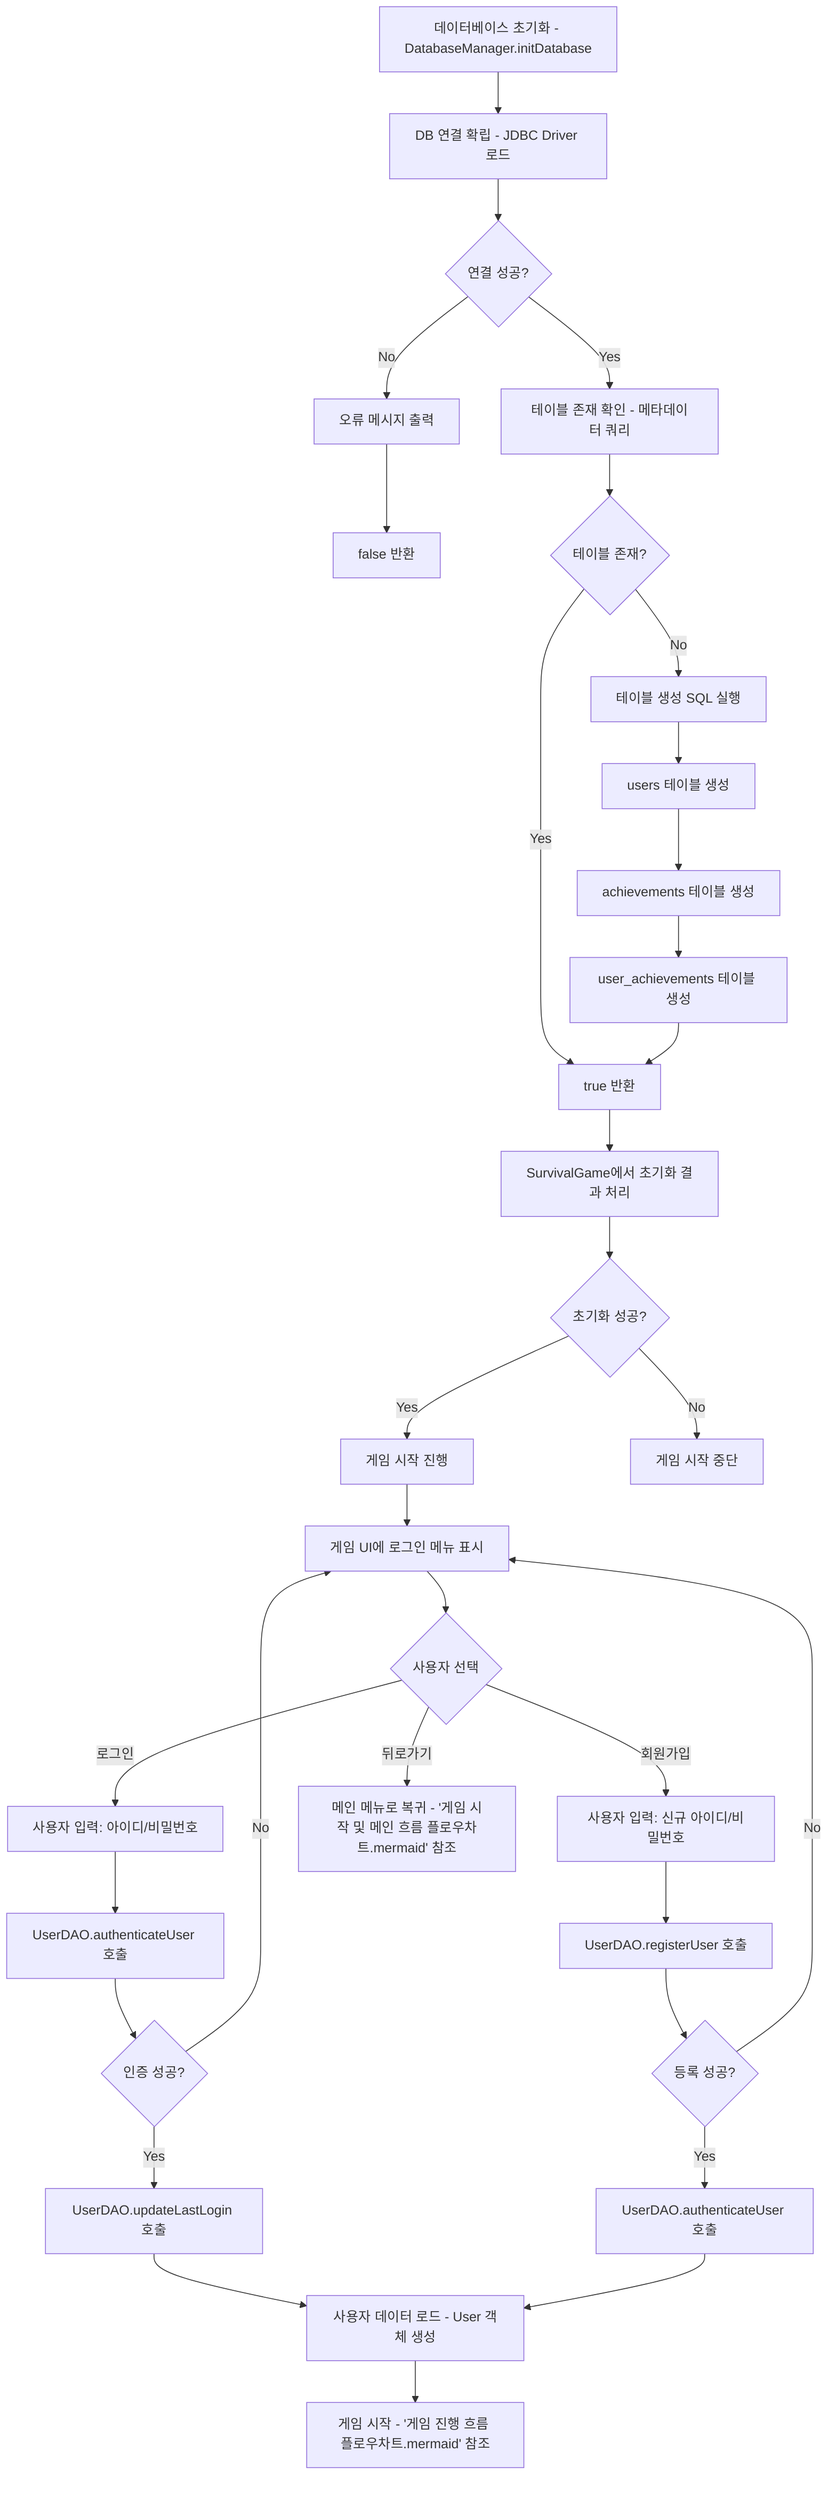 flowchart TD
    A[데이터베이스 초기화 - DatabaseManager.initDatabase] --> B[DB 연결 확립 - JDBC Driver 로드]
    B --> C{연결 성공?}
    C -->|No| D[오류 메시지 출력]
    D --> E[false 반환]
    C -->|Yes| F[테이블 존재 확인 - 메타데이터 쿼리]
    
    F --> G{테이블 존재?}
    G -->|No| H1[테이블 생성 SQL 실행]
    H1 --> H2[users 테이블 생성]
    H2 --> H3[achievements 테이블 생성] 
    H3 --> H4[user_achievements 테이블 생성]
    G -->|Yes| I[true 반환]
    H4 --> I
    
    I --> J[SurvivalGame에서 초기화 결과 처리]
    J --> K{초기화 성공?}
    K -->|Yes| L[게임 시작 진행]
    K -->|No| M[게임 시작 중단]
    
    L --> N[게임 UI에 로그인 메뉴 표시]
    N --> O{사용자 선택}
    O -->|로그인| P1[사용자 입력: 아이디/비밀번호]
    O -->|회원가입| Q1[사용자 입력: 신규 아이디/비밀번호]
    O -->|뒤로가기| R1[메인 메뉴로 복귀 - '게임 시작 및 메인 흐름 플로우차트.mermaid' 참조]
    
    P1 --> P2[UserDAO.authenticateUser 호출]
    P2 --> P3{인증 성공?}
    P3 -->|Yes| P4[UserDAO.updateLastLogin 호출]
    P3 -->|No| N
    
    Q1 --> Q2[UserDAO.registerUser 호출]
    Q2 --> Q3{등록 성공?}
    Q3 -->|Yes| Q4[UserDAO.authenticateUser 호출]
    Q3 -->|No| N
    
    P4 --> S[사용자 데이터 로드 - User 객체 생성]
    Q4 --> S
    S --> T[게임 시작 - '게임 진행 흐름 플로우차트.mermaid' 참조]